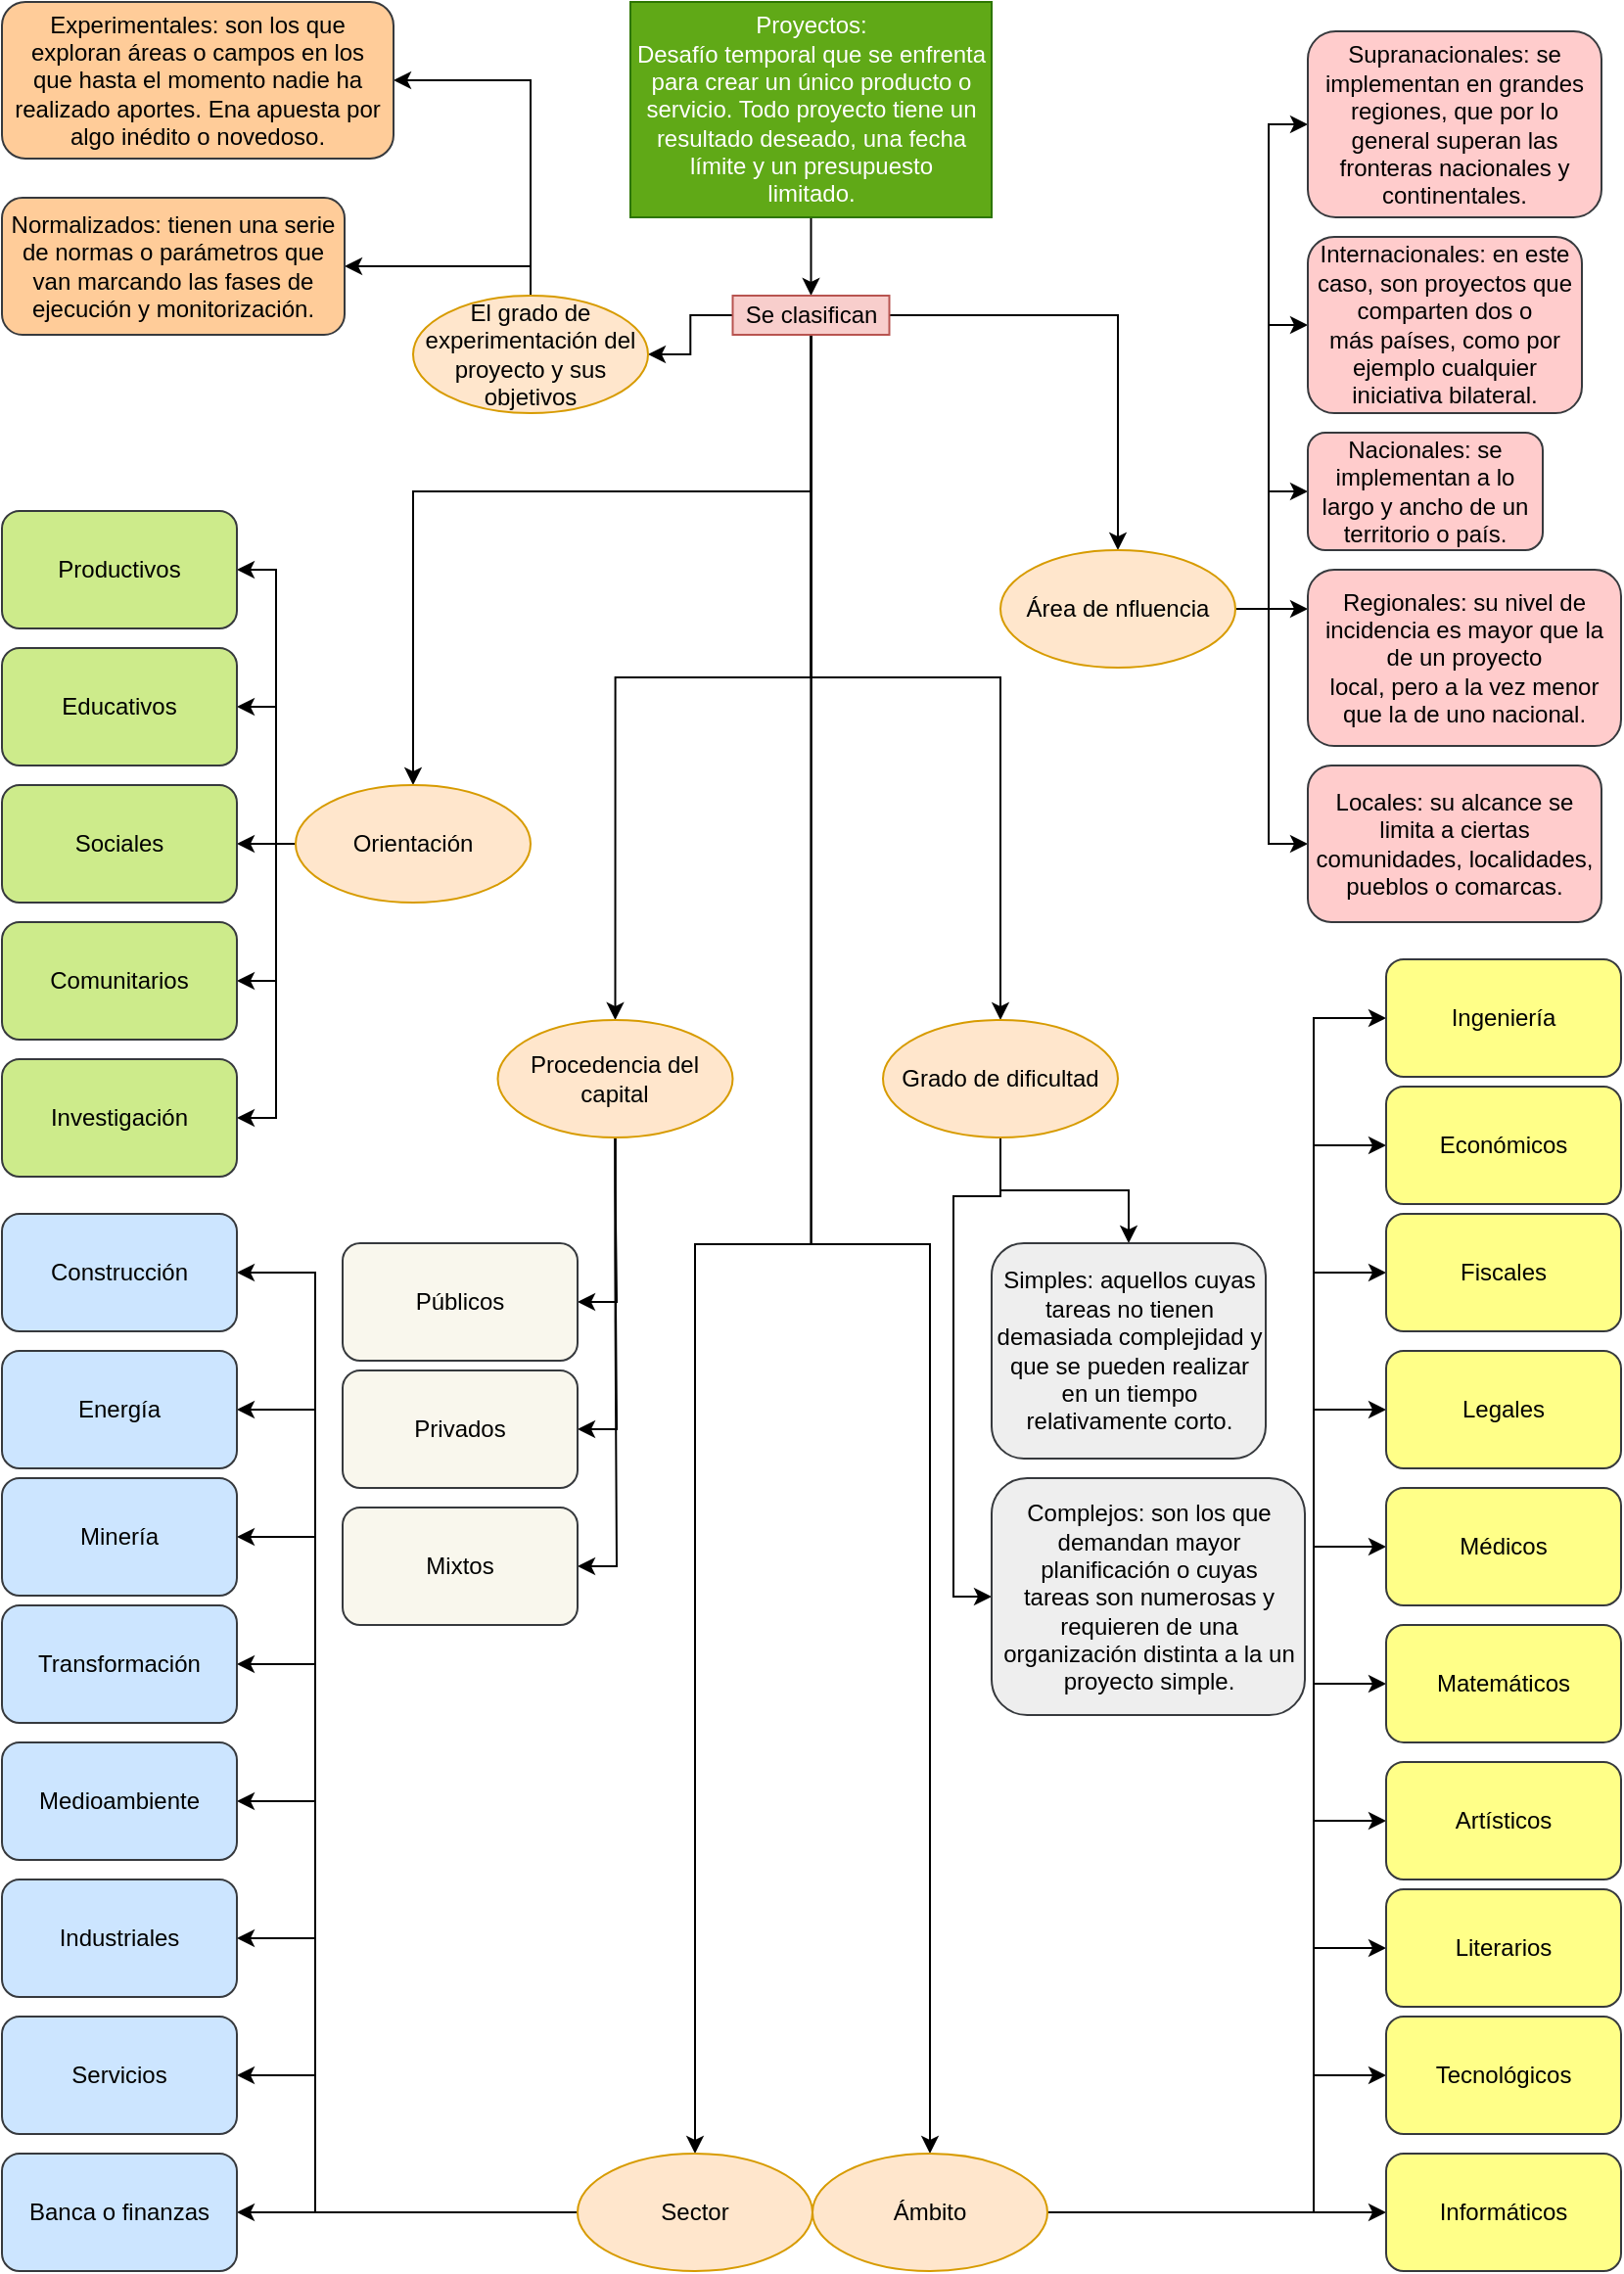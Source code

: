 <mxfile version="16.1.2" type="device"><diagram id="LNQMp0XKLnbnPpXDw_5I" name="Página-1"><mxGraphModel dx="2370" dy="1442" grid="1" gridSize="10" guides="1" tooltips="1" connect="1" arrows="1" fold="1" page="1" pageScale="1" pageWidth="827" pageHeight="1169" math="0" shadow="0"><root><mxCell id="0"/><mxCell id="1" parent="0"/><mxCell id="mFWmfeDcFvtkFSXxZWzA-10" style="edgeStyle=orthogonalEdgeStyle;rounded=0;orthogonalLoop=1;jettySize=auto;html=1;exitX=0.5;exitY=1;exitDx=0;exitDy=0;" edge="1" parent="1" source="mFWmfeDcFvtkFSXxZWzA-1" target="mFWmfeDcFvtkFSXxZWzA-2"><mxGeometry relative="1" as="geometry"/></mxCell><mxCell id="mFWmfeDcFvtkFSXxZWzA-1" value="Proyectos:&lt;br&gt;&lt;div&gt;Desafío temporal que se enfrenta para crear un único producto o&lt;/div&gt;&lt;div&gt;servicio. Todo proyecto tiene un resultado deseado, una fecha límite y un presupuesto&lt;/div&gt;&lt;div&gt;limitado.&lt;/div&gt;" style="whiteSpace=wrap;html=1;fillColor=#60a917;strokeColor=#2D7600;fontColor=#ffffff;" vertex="1" parent="1"><mxGeometry x="321" y="10" width="184.5" height="110" as="geometry"/></mxCell><mxCell id="mFWmfeDcFvtkFSXxZWzA-56" style="edgeStyle=orthogonalEdgeStyle;rounded=0;orthogonalLoop=1;jettySize=auto;html=1;fontSize=12;" edge="1" parent="1" source="mFWmfeDcFvtkFSXxZWzA-2" target="mFWmfeDcFvtkFSXxZWzA-8"><mxGeometry relative="1" as="geometry"><Array as="points"><mxPoint x="413" y="260"/><mxPoint x="210" y="260"/></Array></mxGeometry></mxCell><mxCell id="mFWmfeDcFvtkFSXxZWzA-57" style="edgeStyle=orthogonalEdgeStyle;rounded=0;orthogonalLoop=1;jettySize=auto;html=1;fontSize=12;" edge="1" parent="1" source="mFWmfeDcFvtkFSXxZWzA-2" target="mFWmfeDcFvtkFSXxZWzA-3"><mxGeometry relative="1" as="geometry"/></mxCell><mxCell id="mFWmfeDcFvtkFSXxZWzA-58" style="edgeStyle=orthogonalEdgeStyle;rounded=0;orthogonalLoop=1;jettySize=auto;html=1;fontSize=12;" edge="1" parent="1" source="mFWmfeDcFvtkFSXxZWzA-2" target="mFWmfeDcFvtkFSXxZWzA-9"><mxGeometry relative="1" as="geometry"/></mxCell><mxCell id="mFWmfeDcFvtkFSXxZWzA-59" style="edgeStyle=orthogonalEdgeStyle;rounded=0;orthogonalLoop=1;jettySize=auto;html=1;fontSize=12;" edge="1" parent="1" source="mFWmfeDcFvtkFSXxZWzA-2" target="mFWmfeDcFvtkFSXxZWzA-7"><mxGeometry relative="1" as="geometry"/></mxCell><mxCell id="mFWmfeDcFvtkFSXxZWzA-60" style="edgeStyle=orthogonalEdgeStyle;rounded=0;orthogonalLoop=1;jettySize=auto;html=1;fontSize=12;" edge="1" parent="1" source="mFWmfeDcFvtkFSXxZWzA-2" target="mFWmfeDcFvtkFSXxZWzA-4"><mxGeometry relative="1" as="geometry"/></mxCell><mxCell id="mFWmfeDcFvtkFSXxZWzA-61" style="edgeStyle=orthogonalEdgeStyle;rounded=0;orthogonalLoop=1;jettySize=auto;html=1;fontSize=12;" edge="1" parent="1" source="mFWmfeDcFvtkFSXxZWzA-2" target="mFWmfeDcFvtkFSXxZWzA-6"><mxGeometry relative="1" as="geometry"/></mxCell><mxCell id="mFWmfeDcFvtkFSXxZWzA-95" style="edgeStyle=orthogonalEdgeStyle;rounded=0;orthogonalLoop=1;jettySize=auto;html=1;entryX=1;entryY=0.5;entryDx=0;entryDy=0;fontSize=12;" edge="1" parent="1" source="mFWmfeDcFvtkFSXxZWzA-2" target="mFWmfeDcFvtkFSXxZWzA-5"><mxGeometry relative="1" as="geometry"/></mxCell><mxCell id="mFWmfeDcFvtkFSXxZWzA-2" value="Se clasifican" style="text;html=1;align=center;verticalAlign=middle;resizable=0;points=[];autosize=1;strokeColor=#b85450;fillColor=#f8cecc;" vertex="1" parent="1"><mxGeometry x="373.25" y="160" width="80" height="20" as="geometry"/></mxCell><mxCell id="mFWmfeDcFvtkFSXxZWzA-108" style="edgeStyle=orthogonalEdgeStyle;rounded=0;orthogonalLoop=1;jettySize=auto;html=1;entryX=0;entryY=0.5;entryDx=0;entryDy=0;fontSize=12;" edge="1" parent="1" source="mFWmfeDcFvtkFSXxZWzA-3" target="mFWmfeDcFvtkFSXxZWzA-17"><mxGeometry relative="1" as="geometry"><Array as="points"><mxPoint x="510" y="620"/><mxPoint x="486" y="620"/><mxPoint x="486" y="824"/></Array></mxGeometry></mxCell><mxCell id="mFWmfeDcFvtkFSXxZWzA-109" style="edgeStyle=orthogonalEdgeStyle;rounded=0;orthogonalLoop=1;jettySize=auto;html=1;fontSize=12;" edge="1" parent="1" source="mFWmfeDcFvtkFSXxZWzA-3" target="mFWmfeDcFvtkFSXxZWzA-16"><mxGeometry relative="1" as="geometry"/></mxCell><mxCell id="mFWmfeDcFvtkFSXxZWzA-3" value="Grado de dificultad" style="ellipse;whiteSpace=wrap;html=1;fillColor=#ffe6cc;strokeColor=#d79b00;" vertex="1" parent="1"><mxGeometry x="450" y="530" width="120" height="60" as="geometry"/></mxCell><mxCell id="mFWmfeDcFvtkFSXxZWzA-66" style="edgeStyle=orthogonalEdgeStyle;rounded=0;orthogonalLoop=1;jettySize=auto;html=1;entryX=1;entryY=0.5;entryDx=0;entryDy=0;fontSize=12;" edge="1" parent="1" source="mFWmfeDcFvtkFSXxZWzA-4" target="mFWmfeDcFvtkFSXxZWzA-15"><mxGeometry relative="1" as="geometry"/></mxCell><mxCell id="mFWmfeDcFvtkFSXxZWzA-67" style="edgeStyle=orthogonalEdgeStyle;rounded=0;orthogonalLoop=1;jettySize=auto;html=1;entryX=1;entryY=0.5;entryDx=0;entryDy=0;fontSize=12;" edge="1" parent="1" source="mFWmfeDcFvtkFSXxZWzA-4" target="mFWmfeDcFvtkFSXxZWzA-18"><mxGeometry relative="1" as="geometry"/></mxCell><mxCell id="mFWmfeDcFvtkFSXxZWzA-68" style="edgeStyle=orthogonalEdgeStyle;rounded=0;orthogonalLoop=1;jettySize=auto;html=1;entryX=1;entryY=0.5;entryDx=0;entryDy=0;fontSize=12;" edge="1" parent="1" source="mFWmfeDcFvtkFSXxZWzA-4" target="mFWmfeDcFvtkFSXxZWzA-19"><mxGeometry relative="1" as="geometry"/></mxCell><mxCell id="mFWmfeDcFvtkFSXxZWzA-4" value="Procedencia del capital" style="ellipse;whiteSpace=wrap;html=1;fillColor=#ffe6cc;strokeColor=#d79b00;" vertex="1" parent="1"><mxGeometry x="253.25" y="530" width="120" height="60" as="geometry"/></mxCell><mxCell id="mFWmfeDcFvtkFSXxZWzA-71" style="edgeStyle=orthogonalEdgeStyle;rounded=0;orthogonalLoop=1;jettySize=auto;html=1;entryX=1;entryY=0.5;entryDx=0;entryDy=0;fontSize=12;" edge="1" parent="1" source="mFWmfeDcFvtkFSXxZWzA-5" target="mFWmfeDcFvtkFSXxZWzA-21"><mxGeometry relative="1" as="geometry"><Array as="points"><mxPoint x="190" y="145"/><mxPoint x="190" y="145"/></Array></mxGeometry></mxCell><mxCell id="mFWmfeDcFvtkFSXxZWzA-96" style="edgeStyle=orthogonalEdgeStyle;rounded=0;orthogonalLoop=1;jettySize=auto;html=1;entryX=1;entryY=0.5;entryDx=0;entryDy=0;fontSize=12;" edge="1" parent="1" source="mFWmfeDcFvtkFSXxZWzA-5" target="mFWmfeDcFvtkFSXxZWzA-20"><mxGeometry relative="1" as="geometry"><Array as="points"><mxPoint x="270" y="50"/></Array></mxGeometry></mxCell><mxCell id="mFWmfeDcFvtkFSXxZWzA-5" value="El grado de experimentación del proyecto y sus objetivos" style="ellipse;whiteSpace=wrap;html=1;fillColor=#ffe6cc;strokeColor=#d79b00;" vertex="1" parent="1"><mxGeometry x="210" y="160" width="120" height="60" as="geometry"/></mxCell><mxCell id="mFWmfeDcFvtkFSXxZWzA-87" style="edgeStyle=orthogonalEdgeStyle;rounded=0;orthogonalLoop=1;jettySize=auto;html=1;fontSize=12;" edge="1" parent="1" source="mFWmfeDcFvtkFSXxZWzA-6" target="mFWmfeDcFvtkFSXxZWzA-33"><mxGeometry relative="1" as="geometry"/></mxCell><mxCell id="mFWmfeDcFvtkFSXxZWzA-88" style="edgeStyle=orthogonalEdgeStyle;rounded=0;orthogonalLoop=1;jettySize=auto;html=1;entryX=1;entryY=0.5;entryDx=0;entryDy=0;fontSize=12;" edge="1" parent="1" source="mFWmfeDcFvtkFSXxZWzA-6" target="mFWmfeDcFvtkFSXxZWzA-31"><mxGeometry relative="1" as="geometry"><Array as="points"><mxPoint x="160" y="1139"/><mxPoint x="160" y="1069"/></Array></mxGeometry></mxCell><mxCell id="mFWmfeDcFvtkFSXxZWzA-89" style="edgeStyle=orthogonalEdgeStyle;rounded=0;orthogonalLoop=1;jettySize=auto;html=1;entryX=1;entryY=0.5;entryDx=0;entryDy=0;fontSize=12;" edge="1" parent="1" source="mFWmfeDcFvtkFSXxZWzA-6" target="mFWmfeDcFvtkFSXxZWzA-30"><mxGeometry relative="1" as="geometry"><Array as="points"><mxPoint x="160" y="1139"/><mxPoint x="160" y="999"/></Array></mxGeometry></mxCell><mxCell id="mFWmfeDcFvtkFSXxZWzA-90" style="edgeStyle=orthogonalEdgeStyle;rounded=0;orthogonalLoop=1;jettySize=auto;html=1;entryX=1;entryY=0.5;entryDx=0;entryDy=0;fontSize=12;" edge="1" parent="1" source="mFWmfeDcFvtkFSXxZWzA-6" target="mFWmfeDcFvtkFSXxZWzA-27"><mxGeometry relative="1" as="geometry"><Array as="points"><mxPoint x="160" y="1139"/><mxPoint x="160" y="929"/></Array></mxGeometry></mxCell><mxCell id="mFWmfeDcFvtkFSXxZWzA-91" style="edgeStyle=orthogonalEdgeStyle;rounded=0;orthogonalLoop=1;jettySize=auto;html=1;entryX=1;entryY=0.5;entryDx=0;entryDy=0;fontSize=12;" edge="1" parent="1" source="mFWmfeDcFvtkFSXxZWzA-6" target="mFWmfeDcFvtkFSXxZWzA-26"><mxGeometry relative="1" as="geometry"><Array as="points"><mxPoint x="160" y="1139"/><mxPoint x="160" y="859"/></Array></mxGeometry></mxCell><mxCell id="mFWmfeDcFvtkFSXxZWzA-92" style="edgeStyle=orthogonalEdgeStyle;rounded=0;orthogonalLoop=1;jettySize=auto;html=1;entryX=1;entryY=0.5;entryDx=0;entryDy=0;fontSize=12;" edge="1" parent="1" source="mFWmfeDcFvtkFSXxZWzA-6" target="mFWmfeDcFvtkFSXxZWzA-25"><mxGeometry relative="1" as="geometry"><Array as="points"><mxPoint x="160" y="1139"/><mxPoint x="160" y="794"/></Array></mxGeometry></mxCell><mxCell id="mFWmfeDcFvtkFSXxZWzA-93" style="edgeStyle=orthogonalEdgeStyle;rounded=0;orthogonalLoop=1;jettySize=auto;html=1;entryX=1;entryY=0.5;entryDx=0;entryDy=0;fontSize=12;" edge="1" parent="1" source="mFWmfeDcFvtkFSXxZWzA-6" target="mFWmfeDcFvtkFSXxZWzA-23"><mxGeometry relative="1" as="geometry"><Array as="points"><mxPoint x="160" y="1139"/><mxPoint x="160" y="729"/></Array></mxGeometry></mxCell><mxCell id="mFWmfeDcFvtkFSXxZWzA-94" style="edgeStyle=orthogonalEdgeStyle;rounded=0;orthogonalLoop=1;jettySize=auto;html=1;entryX=1;entryY=0.5;entryDx=0;entryDy=0;fontSize=12;" edge="1" parent="1" source="mFWmfeDcFvtkFSXxZWzA-6" target="mFWmfeDcFvtkFSXxZWzA-22"><mxGeometry relative="1" as="geometry"><Array as="points"><mxPoint x="160" y="1139"/><mxPoint x="160" y="659"/></Array></mxGeometry></mxCell><mxCell id="mFWmfeDcFvtkFSXxZWzA-6" value="Sector" style="ellipse;whiteSpace=wrap;html=1;fillColor=#ffe6cc;strokeColor=#d79b00;" vertex="1" parent="1"><mxGeometry x="294" y="1109" width="120" height="60" as="geometry"/></mxCell><mxCell id="mFWmfeDcFvtkFSXxZWzA-97" style="edgeStyle=orthogonalEdgeStyle;rounded=0;orthogonalLoop=1;jettySize=auto;html=1;fontSize=12;" edge="1" parent="1" source="mFWmfeDcFvtkFSXxZWzA-7" target="mFWmfeDcFvtkFSXxZWzA-44"><mxGeometry relative="1" as="geometry"/></mxCell><mxCell id="mFWmfeDcFvtkFSXxZWzA-98" style="edgeStyle=orthogonalEdgeStyle;rounded=0;orthogonalLoop=1;jettySize=auto;html=1;entryX=0;entryY=0.5;entryDx=0;entryDy=0;fontSize=12;" edge="1" parent="1" source="mFWmfeDcFvtkFSXxZWzA-7" target="mFWmfeDcFvtkFSXxZWzA-43"><mxGeometry relative="1" as="geometry"><Array as="points"><mxPoint x="670" y="1139"/><mxPoint x="670" y="1069"/></Array></mxGeometry></mxCell><mxCell id="mFWmfeDcFvtkFSXxZWzA-99" style="edgeStyle=orthogonalEdgeStyle;rounded=0;orthogonalLoop=1;jettySize=auto;html=1;entryX=0;entryY=0.5;entryDx=0;entryDy=0;fontSize=12;" edge="1" parent="1" source="mFWmfeDcFvtkFSXxZWzA-7" target="mFWmfeDcFvtkFSXxZWzA-41"><mxGeometry relative="1" as="geometry"><Array as="points"><mxPoint x="670" y="1139"/><mxPoint x="670" y="1004"/></Array></mxGeometry></mxCell><mxCell id="mFWmfeDcFvtkFSXxZWzA-100" style="edgeStyle=orthogonalEdgeStyle;rounded=0;orthogonalLoop=1;jettySize=auto;html=1;entryX=0;entryY=0.5;entryDx=0;entryDy=0;fontSize=12;" edge="1" parent="1" source="mFWmfeDcFvtkFSXxZWzA-7" target="mFWmfeDcFvtkFSXxZWzA-40"><mxGeometry relative="1" as="geometry"><Array as="points"><mxPoint x="670" y="1139"/><mxPoint x="670" y="939"/></Array></mxGeometry></mxCell><mxCell id="mFWmfeDcFvtkFSXxZWzA-101" style="edgeStyle=orthogonalEdgeStyle;rounded=0;orthogonalLoop=1;jettySize=auto;html=1;entryX=0;entryY=0.5;entryDx=0;entryDy=0;fontSize=12;" edge="1" parent="1" source="mFWmfeDcFvtkFSXxZWzA-7" target="mFWmfeDcFvtkFSXxZWzA-39"><mxGeometry relative="1" as="geometry"><Array as="points"><mxPoint x="670" y="1139"/><mxPoint x="670" y="869"/></Array></mxGeometry></mxCell><mxCell id="mFWmfeDcFvtkFSXxZWzA-102" style="edgeStyle=orthogonalEdgeStyle;rounded=0;orthogonalLoop=1;jettySize=auto;html=1;entryX=0;entryY=0.5;entryDx=0;entryDy=0;fontSize=12;" edge="1" parent="1" source="mFWmfeDcFvtkFSXxZWzA-7" target="mFWmfeDcFvtkFSXxZWzA-38"><mxGeometry relative="1" as="geometry"><Array as="points"><mxPoint x="670" y="1139"/><mxPoint x="670" y="799"/></Array></mxGeometry></mxCell><mxCell id="mFWmfeDcFvtkFSXxZWzA-103" style="edgeStyle=orthogonalEdgeStyle;rounded=0;orthogonalLoop=1;jettySize=auto;html=1;entryX=0;entryY=0.5;entryDx=0;entryDy=0;fontSize=12;" edge="1" parent="1" source="mFWmfeDcFvtkFSXxZWzA-7" target="mFWmfeDcFvtkFSXxZWzA-37"><mxGeometry relative="1" as="geometry"><Array as="points"><mxPoint x="670" y="1139"/><mxPoint x="670" y="729"/></Array></mxGeometry></mxCell><mxCell id="mFWmfeDcFvtkFSXxZWzA-104" style="edgeStyle=orthogonalEdgeStyle;rounded=0;orthogonalLoop=1;jettySize=auto;html=1;entryX=0;entryY=0.5;entryDx=0;entryDy=0;fontSize=12;" edge="1" parent="1" source="mFWmfeDcFvtkFSXxZWzA-7" target="mFWmfeDcFvtkFSXxZWzA-36"><mxGeometry relative="1" as="geometry"><Array as="points"><mxPoint x="670" y="1139"/><mxPoint x="670" y="659"/></Array></mxGeometry></mxCell><mxCell id="mFWmfeDcFvtkFSXxZWzA-105" style="edgeStyle=orthogonalEdgeStyle;rounded=0;orthogonalLoop=1;jettySize=auto;html=1;entryX=0;entryY=0.5;entryDx=0;entryDy=0;fontSize=12;" edge="1" parent="1" source="mFWmfeDcFvtkFSXxZWzA-7" target="mFWmfeDcFvtkFSXxZWzA-35"><mxGeometry relative="1" as="geometry"><Array as="points"><mxPoint x="670" y="1139"/><mxPoint x="670" y="594"/></Array></mxGeometry></mxCell><mxCell id="mFWmfeDcFvtkFSXxZWzA-106" style="edgeStyle=orthogonalEdgeStyle;rounded=0;orthogonalLoop=1;jettySize=auto;html=1;entryX=0;entryY=0.5;entryDx=0;entryDy=0;fontSize=12;" edge="1" parent="1" source="mFWmfeDcFvtkFSXxZWzA-7" target="mFWmfeDcFvtkFSXxZWzA-34"><mxGeometry relative="1" as="geometry"><Array as="points"><mxPoint x="670" y="1139"/><mxPoint x="670" y="529"/></Array></mxGeometry></mxCell><mxCell id="mFWmfeDcFvtkFSXxZWzA-7" value="Ámbito" style="ellipse;whiteSpace=wrap;html=1;fillColor=#ffe6cc;strokeColor=#d79b00;" vertex="1" parent="1"><mxGeometry x="414" y="1109" width="120" height="60" as="geometry"/></mxCell><mxCell id="mFWmfeDcFvtkFSXxZWzA-82" style="edgeStyle=orthogonalEdgeStyle;rounded=0;orthogonalLoop=1;jettySize=auto;html=1;entryX=1;entryY=0.5;entryDx=0;entryDy=0;fontSize=12;" edge="1" parent="1" source="mFWmfeDcFvtkFSXxZWzA-8" target="mFWmfeDcFvtkFSXxZWzA-49"><mxGeometry relative="1" as="geometry"><Array as="points"><mxPoint x="140" y="440"/><mxPoint x="140" y="580"/></Array></mxGeometry></mxCell><mxCell id="mFWmfeDcFvtkFSXxZWzA-83" style="edgeStyle=orthogonalEdgeStyle;rounded=0;orthogonalLoop=1;jettySize=auto;html=1;entryX=1;entryY=0.5;entryDx=0;entryDy=0;fontSize=12;" edge="1" parent="1" source="mFWmfeDcFvtkFSXxZWzA-8" target="mFWmfeDcFvtkFSXxZWzA-48"><mxGeometry relative="1" as="geometry"><Array as="points"><mxPoint x="140" y="440"/><mxPoint x="140" y="510"/></Array></mxGeometry></mxCell><mxCell id="mFWmfeDcFvtkFSXxZWzA-84" style="edgeStyle=orthogonalEdgeStyle;rounded=0;orthogonalLoop=1;jettySize=auto;html=1;fontSize=12;" edge="1" parent="1" source="mFWmfeDcFvtkFSXxZWzA-8" target="mFWmfeDcFvtkFSXxZWzA-47"><mxGeometry relative="1" as="geometry"/></mxCell><mxCell id="mFWmfeDcFvtkFSXxZWzA-85" style="edgeStyle=orthogonalEdgeStyle;rounded=0;orthogonalLoop=1;jettySize=auto;html=1;entryX=1;entryY=0.5;entryDx=0;entryDy=0;fontSize=12;" edge="1" parent="1" source="mFWmfeDcFvtkFSXxZWzA-8" target="mFWmfeDcFvtkFSXxZWzA-46"><mxGeometry relative="1" as="geometry"><Array as="points"><mxPoint x="140" y="440"/><mxPoint x="140" y="370"/></Array></mxGeometry></mxCell><mxCell id="mFWmfeDcFvtkFSXxZWzA-86" style="edgeStyle=orthogonalEdgeStyle;rounded=0;orthogonalLoop=1;jettySize=auto;html=1;entryX=1;entryY=0.5;entryDx=0;entryDy=0;fontSize=12;" edge="1" parent="1" source="mFWmfeDcFvtkFSXxZWzA-8" target="mFWmfeDcFvtkFSXxZWzA-45"><mxGeometry relative="1" as="geometry"><Array as="points"><mxPoint x="140" y="440"/><mxPoint x="140" y="300"/></Array></mxGeometry></mxCell><mxCell id="mFWmfeDcFvtkFSXxZWzA-8" value="Orientación" style="ellipse;whiteSpace=wrap;html=1;fillColor=#ffe6cc;strokeColor=#d79b00;" vertex="1" parent="1"><mxGeometry x="150" y="410" width="120" height="60" as="geometry"/></mxCell><mxCell id="mFWmfeDcFvtkFSXxZWzA-77" style="edgeStyle=orthogonalEdgeStyle;rounded=0;orthogonalLoop=1;jettySize=auto;html=1;entryX=0;entryY=0.5;entryDx=0;entryDy=0;fontSize=12;" edge="1" parent="1" source="mFWmfeDcFvtkFSXxZWzA-9" target="mFWmfeDcFvtkFSXxZWzA-53"><mxGeometry relative="1" as="geometry"><Array as="points"><mxPoint x="647" y="320"/><mxPoint x="647" y="440"/></Array></mxGeometry></mxCell><mxCell id="mFWmfeDcFvtkFSXxZWzA-78" style="edgeStyle=orthogonalEdgeStyle;rounded=0;orthogonalLoop=1;jettySize=auto;html=1;entryX=0;entryY=0.5;entryDx=0;entryDy=0;fontSize=12;" edge="1" parent="1" source="mFWmfeDcFvtkFSXxZWzA-9" target="mFWmfeDcFvtkFSXxZWzA-54"><mxGeometry relative="1" as="geometry"><Array as="points"><mxPoint x="647" y="320"/><mxPoint x="647" y="260"/></Array></mxGeometry></mxCell><mxCell id="mFWmfeDcFvtkFSXxZWzA-79" style="edgeStyle=orthogonalEdgeStyle;rounded=0;orthogonalLoop=1;jettySize=auto;html=1;fontSize=12;entryX=0;entryY=0.5;entryDx=0;entryDy=0;" edge="1" parent="1" source="mFWmfeDcFvtkFSXxZWzA-9" target="mFWmfeDcFvtkFSXxZWzA-52"><mxGeometry relative="1" as="geometry"><mxPoint x="660" y="180" as="targetPoint"/><Array as="points"><mxPoint x="647" y="320"/><mxPoint x="647" y="175"/></Array></mxGeometry></mxCell><mxCell id="mFWmfeDcFvtkFSXxZWzA-80" style="edgeStyle=orthogonalEdgeStyle;rounded=0;orthogonalLoop=1;jettySize=auto;html=1;entryX=0;entryY=0.5;entryDx=0;entryDy=0;fontSize=12;" edge="1" parent="1" source="mFWmfeDcFvtkFSXxZWzA-9" target="mFWmfeDcFvtkFSXxZWzA-51"><mxGeometry relative="1" as="geometry"><Array as="points"><mxPoint x="647" y="320"/><mxPoint x="647" y="73"/></Array></mxGeometry></mxCell><mxCell id="mFWmfeDcFvtkFSXxZWzA-81" style="edgeStyle=orthogonalEdgeStyle;rounded=0;orthogonalLoop=1;jettySize=auto;html=1;fontSize=12;" edge="1" parent="1" source="mFWmfeDcFvtkFSXxZWzA-9" target="mFWmfeDcFvtkFSXxZWzA-55"><mxGeometry relative="1" as="geometry"><Array as="points"><mxPoint x="650" y="320"/><mxPoint x="650" y="320"/></Array></mxGeometry></mxCell><mxCell id="mFWmfeDcFvtkFSXxZWzA-9" value="Área de nfluencia" style="ellipse;whiteSpace=wrap;html=1;fillColor=#ffe6cc;strokeColor=#d79b00;" vertex="1" parent="1"><mxGeometry x="510" y="290" width="120" height="60" as="geometry"/></mxCell><mxCell id="mFWmfeDcFvtkFSXxZWzA-15" value="&lt;span&gt;Públicos&lt;/span&gt;" style="rounded=1;whiteSpace=wrap;html=1;fontSize=12;fillColor=#f9f7ed;strokeColor=#36393d;" vertex="1" parent="1"><mxGeometry x="174" y="644" width="120" height="60" as="geometry"/></mxCell><mxCell id="mFWmfeDcFvtkFSXxZWzA-16" value="&lt;div&gt;Simples: aquellos cuyas tareas no tienen demasiada complejidad y&lt;/div&gt;&lt;div&gt;que se pueden realizar en un tiempo relativamente corto.&lt;/div&gt;" style="rounded=1;whiteSpace=wrap;html=1;fontSize=12;fillColor=#eeeeee;strokeColor=#36393d;" vertex="1" parent="1"><mxGeometry x="505.5" y="644" width="140" height="110" as="geometry"/></mxCell><mxCell id="mFWmfeDcFvtkFSXxZWzA-17" value="&lt;div&gt;Complejos: son los que demandan mayor planificación o cuyas&lt;/div&gt;&lt;div&gt;tareas son numerosas y requieren de una organización distinta a la un&lt;/div&gt;&lt;div&gt;proyecto simple.&lt;/div&gt;" style="rounded=1;whiteSpace=wrap;html=1;fontSize=12;fillColor=#eeeeee;strokeColor=#36393d;" vertex="1" parent="1"><mxGeometry x="505.5" y="764" width="160" height="121" as="geometry"/></mxCell><mxCell id="mFWmfeDcFvtkFSXxZWzA-18" value="Privados" style="rounded=1;whiteSpace=wrap;html=1;fontSize=12;fillColor=#f9f7ed;strokeColor=#36393d;" vertex="1" parent="1"><mxGeometry x="174" y="709" width="120" height="60" as="geometry"/></mxCell><mxCell id="mFWmfeDcFvtkFSXxZWzA-19" value="Mixtos" style="rounded=1;whiteSpace=wrap;html=1;fontSize=12;fillColor=#f9f7ed;strokeColor=#36393d;" vertex="1" parent="1"><mxGeometry x="174" y="779" width="120" height="60" as="geometry"/></mxCell><mxCell id="mFWmfeDcFvtkFSXxZWzA-20" value="&lt;div&gt;Experimentales: son los que exploran áreas o campos en los&lt;/div&gt;&lt;div&gt;que hasta el momento nadie ha realizado aportes. E&lt;span&gt;na apuesta por algo inédito o novedoso.&lt;/span&gt;&lt;/div&gt;" style="rounded=1;whiteSpace=wrap;html=1;fontSize=12;fillColor=#ffcc99;strokeColor=#36393d;" vertex="1" parent="1"><mxGeometry y="10" width="200" height="80" as="geometry"/></mxCell><mxCell id="mFWmfeDcFvtkFSXxZWzA-21" value="&lt;div&gt;Normalizados: tienen una serie de normas o parámetros que&lt;/div&gt;&lt;div&gt;van marcando las fases de ejecución y monitorización.&lt;/div&gt;" style="rounded=1;whiteSpace=wrap;html=1;fontSize=12;fillColor=#ffcc99;strokeColor=#36393d;" vertex="1" parent="1"><mxGeometry y="110" width="175" height="70" as="geometry"/></mxCell><mxCell id="mFWmfeDcFvtkFSXxZWzA-22" value="Construcción" style="rounded=1;whiteSpace=wrap;html=1;fontSize=12;fillColor=#cce5ff;strokeColor=#36393d;" vertex="1" parent="1"><mxGeometry y="629" width="120" height="60" as="geometry"/></mxCell><mxCell id="mFWmfeDcFvtkFSXxZWzA-23" value="Energía" style="rounded=1;whiteSpace=wrap;html=1;fontSize=12;fillColor=#cce5ff;strokeColor=#36393d;" vertex="1" parent="1"><mxGeometry y="699" width="120" height="60" as="geometry"/></mxCell><mxCell id="mFWmfeDcFvtkFSXxZWzA-25" value="Minería" style="rounded=1;whiteSpace=wrap;html=1;fontSize=12;fillColor=#cce5ff;strokeColor=#36393d;" vertex="1" parent="1"><mxGeometry y="764" width="120" height="60" as="geometry"/></mxCell><mxCell id="mFWmfeDcFvtkFSXxZWzA-26" value="Transformación" style="rounded=1;whiteSpace=wrap;html=1;fontSize=12;fillColor=#cce5ff;strokeColor=#36393d;" vertex="1" parent="1"><mxGeometry y="829" width="120" height="60" as="geometry"/></mxCell><mxCell id="mFWmfeDcFvtkFSXxZWzA-27" value="Medioambiente" style="rounded=1;whiteSpace=wrap;html=1;fontSize=12;fillColor=#cce5ff;strokeColor=#36393d;" vertex="1" parent="1"><mxGeometry y="899" width="120" height="60" as="geometry"/></mxCell><mxCell id="mFWmfeDcFvtkFSXxZWzA-30" value="Industriales" style="rounded=1;whiteSpace=wrap;html=1;fontSize=12;fillColor=#cce5ff;strokeColor=#36393d;" vertex="1" parent="1"><mxGeometry y="969" width="120" height="60" as="geometry"/></mxCell><mxCell id="mFWmfeDcFvtkFSXxZWzA-31" value="Servicios" style="rounded=1;whiteSpace=wrap;html=1;fontSize=12;fillColor=#cce5ff;strokeColor=#36393d;" vertex="1" parent="1"><mxGeometry y="1039" width="120" height="60" as="geometry"/></mxCell><mxCell id="mFWmfeDcFvtkFSXxZWzA-33" value="Banca o finanzas" style="rounded=1;whiteSpace=wrap;html=1;fontSize=12;fillColor=#cce5ff;strokeColor=#36393d;" vertex="1" parent="1"><mxGeometry y="1109" width="120" height="60" as="geometry"/></mxCell><mxCell id="mFWmfeDcFvtkFSXxZWzA-34" value="Ingeniería" style="rounded=1;whiteSpace=wrap;html=1;fontSize=12;fillColor=#ffff88;strokeColor=#36393d;" vertex="1" parent="1"><mxGeometry x="707" y="499" width="120" height="60" as="geometry"/></mxCell><mxCell id="mFWmfeDcFvtkFSXxZWzA-35" value="Económicos" style="rounded=1;whiteSpace=wrap;html=1;fontSize=12;fillColor=#ffff88;strokeColor=#36393d;" vertex="1" parent="1"><mxGeometry x="707" y="564" width="120" height="60" as="geometry"/></mxCell><mxCell id="mFWmfeDcFvtkFSXxZWzA-36" value="Fiscales" style="rounded=1;whiteSpace=wrap;html=1;fontSize=12;fillColor=#ffff88;strokeColor=#36393d;" vertex="1" parent="1"><mxGeometry x="707" y="629" width="120" height="60" as="geometry"/></mxCell><mxCell id="mFWmfeDcFvtkFSXxZWzA-37" value="Legales" style="rounded=1;whiteSpace=wrap;html=1;fontSize=12;fillColor=#ffff88;strokeColor=#36393d;" vertex="1" parent="1"><mxGeometry x="707" y="699" width="120" height="60" as="geometry"/></mxCell><mxCell id="mFWmfeDcFvtkFSXxZWzA-38" value="Médicos" style="rounded=1;whiteSpace=wrap;html=1;fontSize=12;fillColor=#ffff88;strokeColor=#36393d;" vertex="1" parent="1"><mxGeometry x="707" y="769" width="120" height="60" as="geometry"/></mxCell><mxCell id="mFWmfeDcFvtkFSXxZWzA-39" value="Matemáticos" style="rounded=1;whiteSpace=wrap;html=1;fontSize=12;fillColor=#ffff88;strokeColor=#36393d;" vertex="1" parent="1"><mxGeometry x="707" y="839" width="120" height="60" as="geometry"/></mxCell><mxCell id="mFWmfeDcFvtkFSXxZWzA-40" value="Artísticos" style="rounded=1;whiteSpace=wrap;html=1;fontSize=12;fillColor=#ffff88;strokeColor=#36393d;" vertex="1" parent="1"><mxGeometry x="707" y="909" width="120" height="60" as="geometry"/></mxCell><mxCell id="mFWmfeDcFvtkFSXxZWzA-41" value="Literarios" style="rounded=1;whiteSpace=wrap;html=1;fontSize=12;fillColor=#ffff88;strokeColor=#36393d;" vertex="1" parent="1"><mxGeometry x="707" y="974" width="120" height="60" as="geometry"/></mxCell><mxCell id="mFWmfeDcFvtkFSXxZWzA-43" value="Tecnológicos" style="rounded=1;whiteSpace=wrap;html=1;fontSize=12;fillColor=#ffff88;strokeColor=#36393d;" vertex="1" parent="1"><mxGeometry x="707" y="1039" width="120" height="60" as="geometry"/></mxCell><mxCell id="mFWmfeDcFvtkFSXxZWzA-44" value="Informáticos" style="rounded=1;whiteSpace=wrap;html=1;fontSize=12;fillColor=#ffff88;strokeColor=#36393d;" vertex="1" parent="1"><mxGeometry x="707" y="1109" width="120" height="60" as="geometry"/></mxCell><mxCell id="mFWmfeDcFvtkFSXxZWzA-45" value="Productivos" style="rounded=1;whiteSpace=wrap;html=1;fontSize=12;fillColor=#cdeb8b;strokeColor=#36393d;" vertex="1" parent="1"><mxGeometry y="270" width="120" height="60" as="geometry"/></mxCell><mxCell id="mFWmfeDcFvtkFSXxZWzA-46" value="Educativos" style="rounded=1;whiteSpace=wrap;html=1;fontSize=12;fillColor=#cdeb8b;strokeColor=#36393d;" vertex="1" parent="1"><mxGeometry y="340" width="120" height="60" as="geometry"/></mxCell><mxCell id="mFWmfeDcFvtkFSXxZWzA-47" value="Sociales" style="rounded=1;whiteSpace=wrap;html=1;fontSize=12;fillColor=#cdeb8b;strokeColor=#36393d;" vertex="1" parent="1"><mxGeometry y="410" width="120" height="60" as="geometry"/></mxCell><mxCell id="mFWmfeDcFvtkFSXxZWzA-48" value="Comunitarios" style="rounded=1;whiteSpace=wrap;html=1;fontSize=12;fillColor=#cdeb8b;strokeColor=#36393d;" vertex="1" parent="1"><mxGeometry y="480" width="120" height="60" as="geometry"/></mxCell><mxCell id="mFWmfeDcFvtkFSXxZWzA-49" value="Investigación" style="rounded=1;whiteSpace=wrap;html=1;fontSize=12;fillColor=#cdeb8b;strokeColor=#36393d;" vertex="1" parent="1"><mxGeometry y="550" width="120" height="60" as="geometry"/></mxCell><mxCell id="mFWmfeDcFvtkFSXxZWzA-51" value="&lt;div&gt;Supranacionales: se implementan en grandes regiones, que por lo&lt;/div&gt;&lt;div&gt;general superan las fronteras nacionales y continentales.&lt;/div&gt;" style="rounded=1;whiteSpace=wrap;html=1;fontSize=12;fillColor=#ffcccc;strokeColor=#36393d;" vertex="1" parent="1"><mxGeometry x="667" y="25" width="150" height="95" as="geometry"/></mxCell><mxCell id="mFWmfeDcFvtkFSXxZWzA-52" value="&lt;div&gt;Internacionales: en este caso, son proyectos que comparten dos o&lt;/div&gt;&lt;div&gt;más países, como por ejemplo cualquier iniciativa bilateral.&lt;/div&gt;" style="rounded=1;whiteSpace=wrap;html=1;fontSize=12;fillColor=#ffcccc;strokeColor=#36393d;" vertex="1" parent="1"><mxGeometry x="667" y="130" width="140" height="90" as="geometry"/></mxCell><mxCell id="mFWmfeDcFvtkFSXxZWzA-53" value="&lt;div&gt;Locales: su alcance se limita a ciertas comunidades, localidades,&lt;/div&gt;&lt;div&gt;pueblos o comarcas.&lt;/div&gt;" style="rounded=1;whiteSpace=wrap;html=1;fontSize=12;fillColor=#ffcccc;strokeColor=#36393d;" vertex="1" parent="1"><mxGeometry x="667" y="400" width="150" height="80" as="geometry"/></mxCell><mxCell id="mFWmfeDcFvtkFSXxZWzA-54" value="Nacionales: se implementan a lo largo y ancho de un territorio o país." style="rounded=1;whiteSpace=wrap;html=1;fontSize=12;fillColor=#ffcccc;strokeColor=#36393d;" vertex="1" parent="1"><mxGeometry x="667" y="230" width="120" height="60" as="geometry"/></mxCell><mxCell id="mFWmfeDcFvtkFSXxZWzA-55" value="&lt;div&gt;Regionales: su nivel de incidencia es mayor que la de un proyecto&lt;/div&gt;&lt;div&gt;local, pero a la vez menor que la de uno nacional.&lt;/div&gt;" style="rounded=1;whiteSpace=wrap;html=1;fontSize=12;fillColor=#ffcccc;strokeColor=#36393d;" vertex="1" parent="1"><mxGeometry x="667" y="300" width="160" height="90" as="geometry"/></mxCell></root></mxGraphModel></diagram></mxfile>